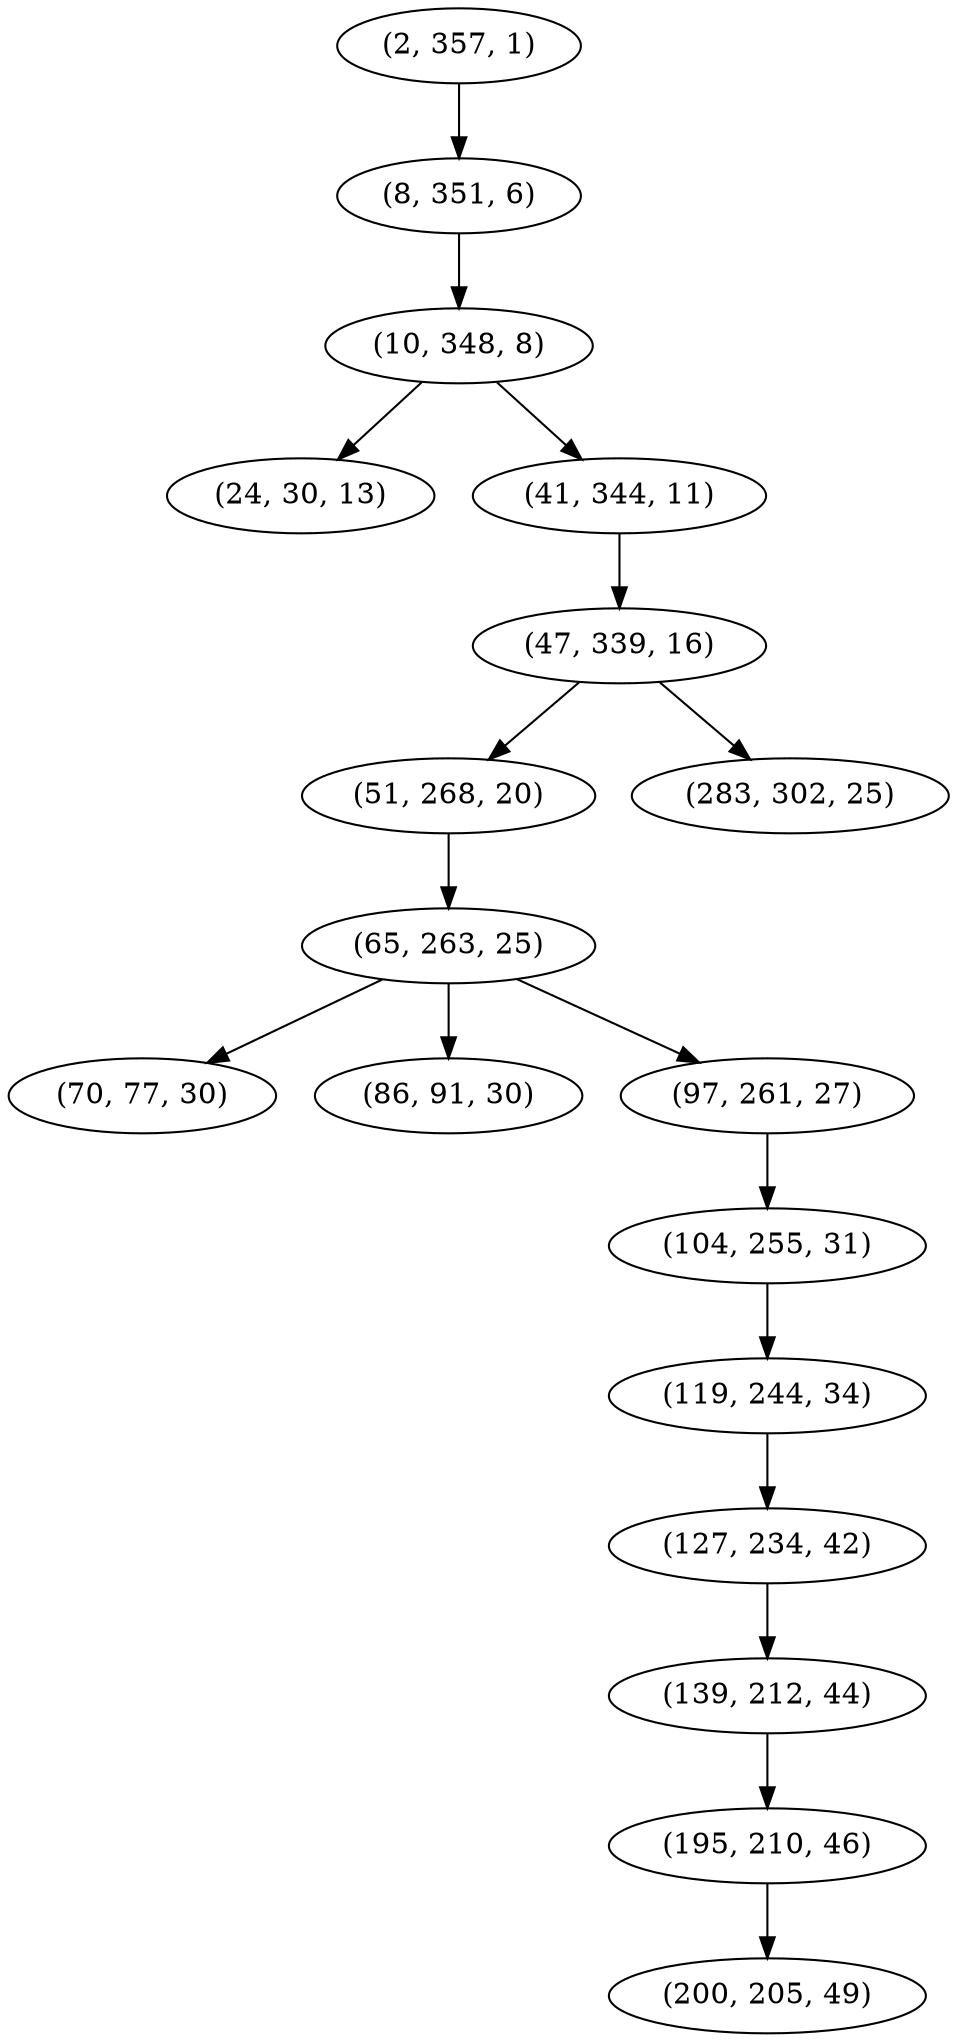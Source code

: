 digraph tree {
    "(2, 357, 1)";
    "(8, 351, 6)";
    "(10, 348, 8)";
    "(24, 30, 13)";
    "(41, 344, 11)";
    "(47, 339, 16)";
    "(51, 268, 20)";
    "(65, 263, 25)";
    "(70, 77, 30)";
    "(86, 91, 30)";
    "(97, 261, 27)";
    "(104, 255, 31)";
    "(119, 244, 34)";
    "(127, 234, 42)";
    "(139, 212, 44)";
    "(195, 210, 46)";
    "(200, 205, 49)";
    "(283, 302, 25)";
    "(2, 357, 1)" -> "(8, 351, 6)";
    "(8, 351, 6)" -> "(10, 348, 8)";
    "(10, 348, 8)" -> "(24, 30, 13)";
    "(10, 348, 8)" -> "(41, 344, 11)";
    "(41, 344, 11)" -> "(47, 339, 16)";
    "(47, 339, 16)" -> "(51, 268, 20)";
    "(47, 339, 16)" -> "(283, 302, 25)";
    "(51, 268, 20)" -> "(65, 263, 25)";
    "(65, 263, 25)" -> "(70, 77, 30)";
    "(65, 263, 25)" -> "(86, 91, 30)";
    "(65, 263, 25)" -> "(97, 261, 27)";
    "(97, 261, 27)" -> "(104, 255, 31)";
    "(104, 255, 31)" -> "(119, 244, 34)";
    "(119, 244, 34)" -> "(127, 234, 42)";
    "(127, 234, 42)" -> "(139, 212, 44)";
    "(139, 212, 44)" -> "(195, 210, 46)";
    "(195, 210, 46)" -> "(200, 205, 49)";
}

